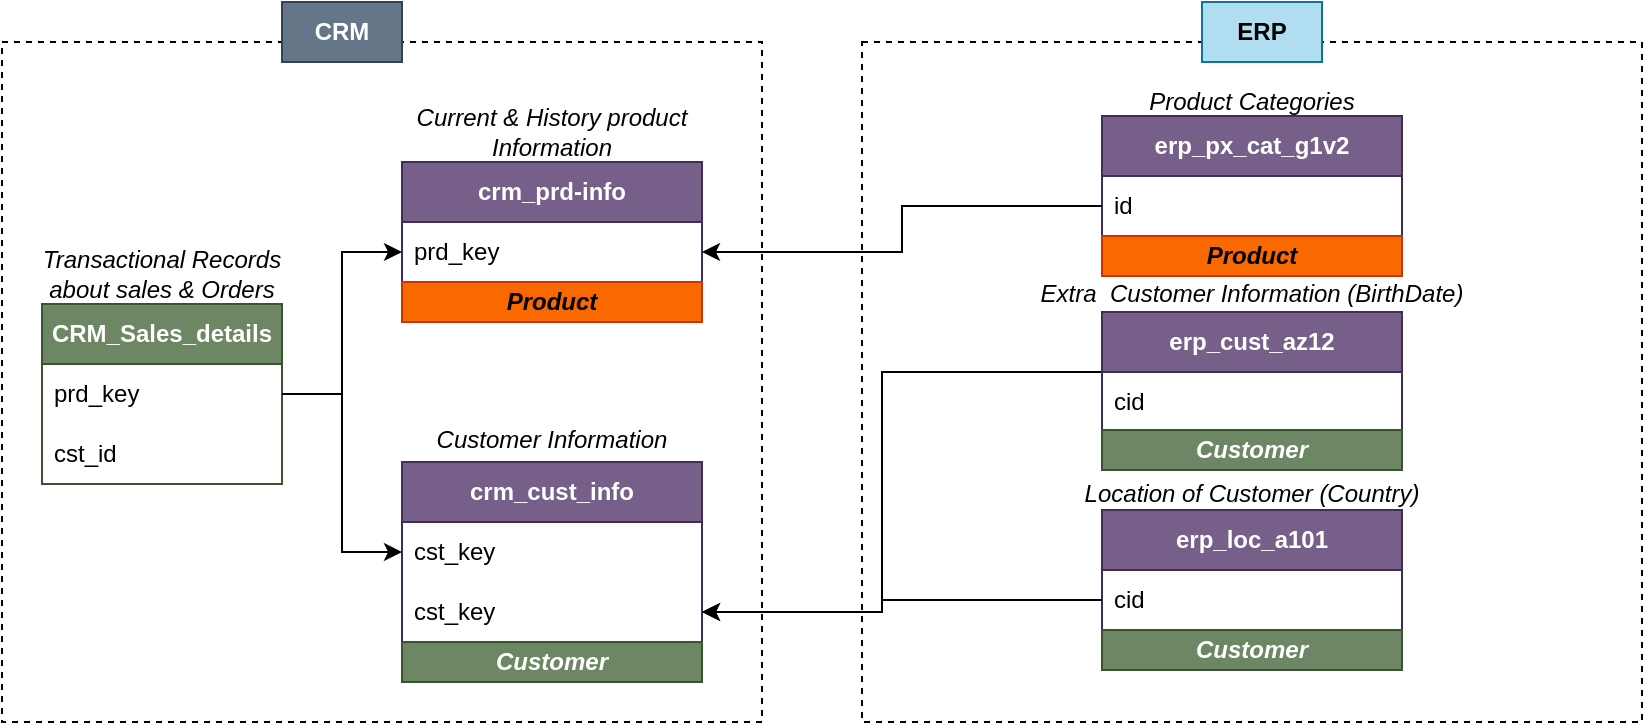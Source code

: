 <mxfile version="28.1.2">
  <diagram name="Page-1" id="Y0X00Il4-vyjzyCroEk4">
    <mxGraphModel grid="1" page="1" gridSize="10" guides="1" tooltips="1" connect="1" arrows="1" fold="1" pageScale="1" pageWidth="850" pageHeight="1100" math="0" shadow="0">
      <root>
        <mxCell id="0" />
        <mxCell id="1" parent="0" />
        <mxCell id="fRvbraaIDPVaLS5Hvh6Q-1" value="" style="rounded=0;whiteSpace=wrap;html=1;fillColor=none;dashed=1;" vertex="1" parent="1">
          <mxGeometry x="20" y="100" width="380" height="340" as="geometry" />
        </mxCell>
        <mxCell id="fRvbraaIDPVaLS5Hvh6Q-2" value="CRM" style="text;html=1;align=center;verticalAlign=middle;whiteSpace=wrap;rounded=0;fillColor=#647687;fontColor=#ffffff;strokeColor=#314354;fontStyle=1" vertex="1" parent="1">
          <mxGeometry x="160" y="80" width="60" height="30" as="geometry" />
        </mxCell>
        <mxCell id="fRvbraaIDPVaLS5Hvh6Q-21" value="&lt;b&gt;CRM_Sales_details&lt;/b&gt;" style="swimlane;fontStyle=0;childLayout=stackLayout;horizontal=1;startSize=30;horizontalStack=0;resizeParent=1;resizeParentMax=0;resizeLast=0;collapsible=1;marginBottom=0;whiteSpace=wrap;html=1;fillColor=#6d8764;fontColor=#ffffff;strokeColor=#3A5431;" vertex="1" parent="1">
          <mxGeometry x="40" y="231" width="120" height="90" as="geometry">
            <mxRectangle x="40" y="170" width="150" height="30" as="alternateBounds" />
          </mxGeometry>
        </mxCell>
        <mxCell id="fRvbraaIDPVaLS5Hvh6Q-22" value="prd_key" style="text;strokeColor=none;fillColor=none;align=left;verticalAlign=middle;spacingLeft=4;spacingRight=4;overflow=hidden;points=[[0,0.5],[1,0.5]];portConstraint=eastwest;rotatable=0;whiteSpace=wrap;html=1;" vertex="1" parent="fRvbraaIDPVaLS5Hvh6Q-21">
          <mxGeometry y="30" width="120" height="30" as="geometry" />
        </mxCell>
        <mxCell id="fRvbraaIDPVaLS5Hvh6Q-25" value="cst_id" style="text;strokeColor=none;fillColor=none;align=left;verticalAlign=middle;spacingLeft=4;spacingRight=4;overflow=hidden;points=[[0,0.5],[1,0.5]];portConstraint=eastwest;rotatable=0;whiteSpace=wrap;html=1;" vertex="1" parent="fRvbraaIDPVaLS5Hvh6Q-21">
          <mxGeometry y="60" width="120" height="30" as="geometry" />
        </mxCell>
        <mxCell id="fRvbraaIDPVaLS5Hvh6Q-26" value="&lt;b&gt;crm_prd-info&lt;/b&gt;" style="swimlane;fontStyle=0;childLayout=stackLayout;horizontal=1;startSize=30;horizontalStack=0;resizeParent=1;resizeParentMax=0;resizeLast=0;collapsible=1;marginBottom=0;whiteSpace=wrap;html=1;fillColor=#76608a;fontColor=#ffffff;strokeColor=#432D57;" vertex="1" parent="1">
          <mxGeometry x="220" y="160" width="150" height="60" as="geometry">
            <mxRectangle x="40" y="170" width="150" height="30" as="alternateBounds" />
          </mxGeometry>
        </mxCell>
        <mxCell id="fRvbraaIDPVaLS5Hvh6Q-27" value="prd_key" style="text;strokeColor=none;fillColor=none;align=left;verticalAlign=middle;spacingLeft=4;spacingRight=4;overflow=hidden;points=[[0,0.5],[1,0.5]];portConstraint=eastwest;rotatable=0;whiteSpace=wrap;html=1;" vertex="1" parent="fRvbraaIDPVaLS5Hvh6Q-26">
          <mxGeometry y="30" width="150" height="30" as="geometry" />
        </mxCell>
        <mxCell id="fRvbraaIDPVaLS5Hvh6Q-29" value="&lt;b&gt;crm_cust_info&lt;/b&gt;" style="swimlane;fontStyle=0;childLayout=stackLayout;horizontal=1;startSize=30;horizontalStack=0;resizeParent=1;resizeParentMax=0;resizeLast=0;collapsible=1;marginBottom=0;whiteSpace=wrap;html=1;fontColor=#ffffff;fillColor=#76608a;strokeColor=#432D57;" vertex="1" parent="1">
          <mxGeometry x="220" y="310" width="150" height="90" as="geometry">
            <mxRectangle x="40" y="170" width="150" height="30" as="alternateBounds" />
          </mxGeometry>
        </mxCell>
        <mxCell id="fRvbraaIDPVaLS5Hvh6Q-30" value="cst_key" style="text;strokeColor=none;fillColor=none;align=left;verticalAlign=middle;spacingLeft=4;spacingRight=4;overflow=hidden;points=[[0,0.5],[1,0.5]];portConstraint=eastwest;rotatable=0;whiteSpace=wrap;html=1;" vertex="1" parent="fRvbraaIDPVaLS5Hvh6Q-29">
          <mxGeometry y="30" width="150" height="30" as="geometry" />
        </mxCell>
        <mxCell id="fRvbraaIDPVaLS5Hvh6Q-31" value="cst_key" style="text;strokeColor=none;fillColor=none;align=left;verticalAlign=middle;spacingLeft=4;spacingRight=4;overflow=hidden;points=[[0,0.5],[1,0.5]];portConstraint=eastwest;rotatable=0;whiteSpace=wrap;html=1;" vertex="1" parent="fRvbraaIDPVaLS5Hvh6Q-29">
          <mxGeometry y="60" width="150" height="30" as="geometry" />
        </mxCell>
        <mxCell id="fRvbraaIDPVaLS5Hvh6Q-36" value="" style="rounded=0;whiteSpace=wrap;html=1;fillColor=none;dashed=1;" vertex="1" parent="1">
          <mxGeometry x="450" y="100" width="390" height="340" as="geometry" />
        </mxCell>
        <mxCell id="fRvbraaIDPVaLS5Hvh6Q-37" value="ERP" style="text;html=1;align=center;verticalAlign=middle;whiteSpace=wrap;rounded=0;fillColor=#b1ddf0;strokeColor=#10739e;fontStyle=1" vertex="1" parent="1">
          <mxGeometry x="620" y="80" width="60" height="30" as="geometry" />
        </mxCell>
        <mxCell id="fRvbraaIDPVaLS5Hvh6Q-38" value="&lt;b&gt;erp_px_cat_g1v2&lt;/b&gt;" style="swimlane;fontStyle=0;childLayout=stackLayout;horizontal=1;startSize=30;horizontalStack=0;resizeParent=1;resizeParentMax=0;resizeLast=0;collapsible=1;marginBottom=0;whiteSpace=wrap;html=1;fillColor=#76608a;fontColor=#ffffff;strokeColor=#432D57;" vertex="1" parent="1">
          <mxGeometry x="570" y="137" width="150" height="60" as="geometry">
            <mxRectangle x="40" y="170" width="150" height="30" as="alternateBounds" />
          </mxGeometry>
        </mxCell>
        <mxCell id="fRvbraaIDPVaLS5Hvh6Q-39" value="id" style="text;strokeColor=none;fillColor=none;align=left;verticalAlign=middle;spacingLeft=4;spacingRight=4;overflow=hidden;points=[[0,0.5],[1,0.5]];portConstraint=eastwest;rotatable=0;whiteSpace=wrap;html=1;" vertex="1" parent="fRvbraaIDPVaLS5Hvh6Q-38">
          <mxGeometry y="30" width="150" height="30" as="geometry" />
        </mxCell>
        <mxCell id="5Lijrz1wbKaz1VRlAMKX-12" style="edgeStyle=orthogonalEdgeStyle;rounded=0;orthogonalLoop=1;jettySize=auto;html=1;entryX=1;entryY=0.5;entryDx=0;entryDy=0;" edge="1" parent="1" source="fRvbraaIDPVaLS5Hvh6Q-40" target="fRvbraaIDPVaLS5Hvh6Q-31">
          <mxGeometry relative="1" as="geometry">
            <Array as="points">
              <mxPoint x="460" y="265" />
              <mxPoint x="460" y="385" />
            </Array>
          </mxGeometry>
        </mxCell>
        <mxCell id="fRvbraaIDPVaLS5Hvh6Q-40" value="&lt;b&gt;erp_cust_az12&lt;/b&gt;" style="swimlane;fontStyle=0;childLayout=stackLayout;horizontal=1;startSize=30;horizontalStack=0;resizeParent=1;resizeParentMax=0;resizeLast=0;collapsible=1;marginBottom=0;whiteSpace=wrap;html=1;fillColor=#76608a;fontColor=#ffffff;strokeColor=#432D57;" vertex="1" parent="1">
          <mxGeometry x="570" y="235" width="150" height="60" as="geometry">
            <mxRectangle x="40" y="170" width="150" height="30" as="alternateBounds" />
          </mxGeometry>
        </mxCell>
        <mxCell id="fRvbraaIDPVaLS5Hvh6Q-41" value="cid" style="text;strokeColor=none;fillColor=none;align=left;verticalAlign=middle;spacingLeft=4;spacingRight=4;overflow=hidden;points=[[0,0.5],[1,0.5]];portConstraint=eastwest;rotatable=0;whiteSpace=wrap;html=1;" vertex="1" parent="fRvbraaIDPVaLS5Hvh6Q-40">
          <mxGeometry y="30" width="150" height="30" as="geometry" />
        </mxCell>
        <mxCell id="fRvbraaIDPVaLS5Hvh6Q-42" value="&lt;b&gt;erp_loc_a101&lt;/b&gt;" style="swimlane;fontStyle=0;childLayout=stackLayout;horizontal=1;startSize=30;horizontalStack=0;resizeParent=1;resizeParentMax=0;resizeLast=0;collapsible=1;marginBottom=0;whiteSpace=wrap;html=1;fillColor=#76608a;fontColor=#ffffff;strokeColor=#432D57;" vertex="1" parent="1">
          <mxGeometry x="570" y="334" width="150" height="60" as="geometry">
            <mxRectangle x="40" y="170" width="150" height="30" as="alternateBounds" />
          </mxGeometry>
        </mxCell>
        <mxCell id="fRvbraaIDPVaLS5Hvh6Q-43" value="cid" style="text;strokeColor=none;fillColor=none;align=left;verticalAlign=middle;spacingLeft=4;spacingRight=4;overflow=hidden;points=[[0,0.5],[1,0.5]];portConstraint=eastwest;rotatable=0;whiteSpace=wrap;html=1;" vertex="1" parent="fRvbraaIDPVaLS5Hvh6Q-42">
          <mxGeometry y="30" width="150" height="30" as="geometry" />
        </mxCell>
        <mxCell id="5Lijrz1wbKaz1VRlAMKX-1" value="Transactional Records about sales &amp;amp; Orders" style="text;html=1;align=center;verticalAlign=middle;whiteSpace=wrap;rounded=0;fillColor=none;fontStyle=2" vertex="1" parent="1">
          <mxGeometry x="30" y="201" width="140" height="30" as="geometry" />
        </mxCell>
        <mxCell id="5Lijrz1wbKaz1VRlAMKX-2" value="Current &amp;amp; History product Information" style="text;html=1;align=center;verticalAlign=middle;whiteSpace=wrap;rounded=0;fillColor=none;fontStyle=2" vertex="1" parent="1">
          <mxGeometry x="220" y="130" width="150" height="30" as="geometry" />
        </mxCell>
        <mxCell id="5Lijrz1wbKaz1VRlAMKX-3" value="Customer Information" style="text;html=1;align=center;verticalAlign=middle;whiteSpace=wrap;rounded=0;fillColor=none;fontStyle=2" vertex="1" parent="1">
          <mxGeometry x="220" y="284" width="150" height="30" as="geometry" />
        </mxCell>
        <mxCell id="5Lijrz1wbKaz1VRlAMKX-7" style="edgeStyle=orthogonalEdgeStyle;rounded=0;orthogonalLoop=1;jettySize=auto;html=1;" edge="1" parent="1" source="fRvbraaIDPVaLS5Hvh6Q-22" target="fRvbraaIDPVaLS5Hvh6Q-27">
          <mxGeometry relative="1" as="geometry" />
        </mxCell>
        <mxCell id="5Lijrz1wbKaz1VRlAMKX-8" style="edgeStyle=orthogonalEdgeStyle;rounded=0;orthogonalLoop=1;jettySize=auto;html=1;entryX=0;entryY=0.5;entryDx=0;entryDy=0;" edge="1" parent="1" source="fRvbraaIDPVaLS5Hvh6Q-22" target="fRvbraaIDPVaLS5Hvh6Q-30">
          <mxGeometry relative="1" as="geometry" />
        </mxCell>
        <mxCell id="5Lijrz1wbKaz1VRlAMKX-9" value="Product" style="text;html=1;align=center;verticalAlign=middle;whiteSpace=wrap;rounded=0;fillColor=#fa6800;fontStyle=3;fontColor=#000000;strokeColor=#C73500;" vertex="1" parent="1">
          <mxGeometry x="220" y="220" width="150" height="20" as="geometry" />
        </mxCell>
        <mxCell id="5Lijrz1wbKaz1VRlAMKX-10" value="Customer" style="text;html=1;align=center;verticalAlign=middle;whiteSpace=wrap;rounded=0;fillColor=#6d8764;fontStyle=3;fontColor=#ffffff;strokeColor=#3A5431;" vertex="1" parent="1">
          <mxGeometry x="220" y="400" width="150" height="20" as="geometry" />
        </mxCell>
        <mxCell id="5Lijrz1wbKaz1VRlAMKX-11" style="edgeStyle=orthogonalEdgeStyle;rounded=0;orthogonalLoop=1;jettySize=auto;html=1;entryX=1;entryY=0.5;entryDx=0;entryDy=0;" edge="1" parent="1" source="fRvbraaIDPVaLS5Hvh6Q-39" target="fRvbraaIDPVaLS5Hvh6Q-27">
          <mxGeometry relative="1" as="geometry" />
        </mxCell>
        <mxCell id="5Lijrz1wbKaz1VRlAMKX-13" style="edgeStyle=orthogonalEdgeStyle;rounded=0;orthogonalLoop=1;jettySize=auto;html=1;" edge="1" parent="1" source="fRvbraaIDPVaLS5Hvh6Q-43" target="fRvbraaIDPVaLS5Hvh6Q-31">
          <mxGeometry relative="1" as="geometry">
            <Array as="points">
              <mxPoint x="460" y="379" />
              <mxPoint x="460" y="385" />
            </Array>
          </mxGeometry>
        </mxCell>
        <mxCell id="5Lijrz1wbKaz1VRlAMKX-14" value="Customer" style="text;html=1;align=center;verticalAlign=middle;whiteSpace=wrap;rounded=0;fillColor=#6d8764;fontStyle=3;fontColor=#ffffff;strokeColor=#3A5431;" vertex="1" parent="1">
          <mxGeometry x="570" y="294" width="150" height="20" as="geometry" />
        </mxCell>
        <mxCell id="5Lijrz1wbKaz1VRlAMKX-15" value="Customer" style="text;html=1;align=center;verticalAlign=middle;whiteSpace=wrap;rounded=0;fillColor=#6d8764;fontStyle=3;fontColor=#ffffff;strokeColor=#3A5431;" vertex="1" parent="1">
          <mxGeometry x="570" y="394" width="150" height="20" as="geometry" />
        </mxCell>
        <mxCell id="5Lijrz1wbKaz1VRlAMKX-16" value="Product" style="text;html=1;align=center;verticalAlign=middle;whiteSpace=wrap;rounded=0;fillColor=#fa6800;fontStyle=3;fontColor=#000000;strokeColor=#C73500;" vertex="1" parent="1">
          <mxGeometry x="570" y="197" width="150" height="20" as="geometry" />
        </mxCell>
        <mxCell id="5Lijrz1wbKaz1VRlAMKX-17" value="&lt;br&gt;Product Categories" style="text;html=1;align=center;verticalAlign=middle;whiteSpace=wrap;rounded=0;fillColor=none;fontStyle=2" vertex="1" parent="1">
          <mxGeometry x="570" y="117" width="150" height="10" as="geometry" />
        </mxCell>
        <mxCell id="5Lijrz1wbKaz1VRlAMKX-18" value="Extra&amp;nbsp; Customer Information (BirthDate)" style="text;html=1;align=center;verticalAlign=middle;whiteSpace=wrap;rounded=0;fillColor=none;fontStyle=2" vertex="1" parent="1">
          <mxGeometry x="535" y="221" width="220" height="10" as="geometry" />
        </mxCell>
        <mxCell id="5Lijrz1wbKaz1VRlAMKX-19" value="Location of Customer (Country)" style="text;html=1;align=center;verticalAlign=middle;whiteSpace=wrap;rounded=0;fillColor=none;fontStyle=2" vertex="1" parent="1">
          <mxGeometry x="535" y="321" width="220" height="10" as="geometry" />
        </mxCell>
      </root>
    </mxGraphModel>
  </diagram>
</mxfile>
